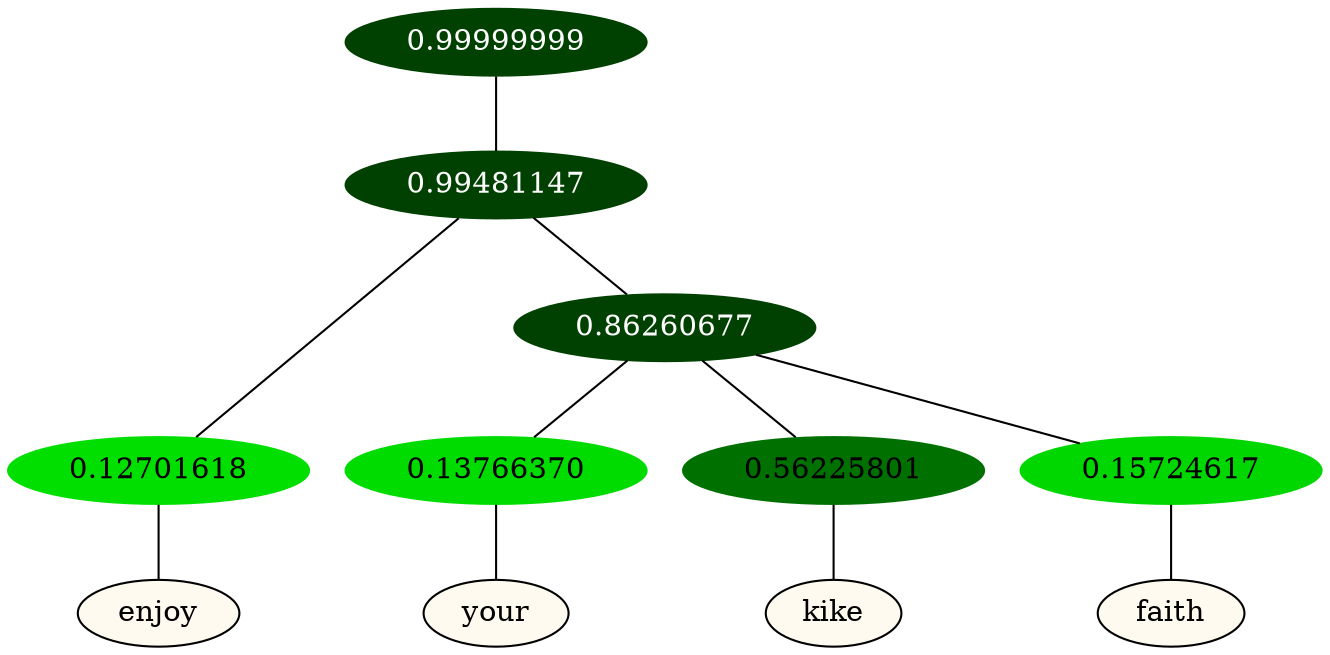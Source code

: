 graph {
	node [format=png height=0.15 nodesep=0.001 ordering=out overlap=prism overlap_scaling=0.01 ranksep=0.001 ratio=0.2 style=filled width=0.15]
	{
		rank=same
		a_w_2 [label=enjoy color=black fillcolor=floralwhite style="filled,solid"]
		a_w_4 [label=your color=black fillcolor=floralwhite style="filled,solid"]
		a_w_5 [label=kike color=black fillcolor=floralwhite style="filled,solid"]
		a_w_6 [label=faith color=black fillcolor=floralwhite style="filled,solid"]
	}
	a_n_2 -- a_w_2
	a_n_4 -- a_w_4
	a_n_5 -- a_w_5
	a_n_6 -- a_w_6
	{
		rank=same
		a_n_2 [label=0.12701618 color="0.334 1.000 0.873" fontcolor=black]
		a_n_4 [label=0.13766370 color="0.334 1.000 0.862" fontcolor=black]
		a_n_5 [label=0.56225801 color="0.334 1.000 0.438" fontcolor=black]
		a_n_6 [label=0.15724617 color="0.334 1.000 0.843" fontcolor=black]
	}
	a_n_0 [label=0.99999999 color="0.334 1.000 0.250" fontcolor=grey99]
	a_n_1 [label=0.99481147 color="0.334 1.000 0.250" fontcolor=grey99]
	a_n_0 -- a_n_1
	a_n_1 -- a_n_2
	a_n_3 [label=0.86260677 color="0.334 1.000 0.250" fontcolor=grey99]
	a_n_1 -- a_n_3
	a_n_3 -- a_n_4
	a_n_3 -- a_n_5
	a_n_3 -- a_n_6
}
